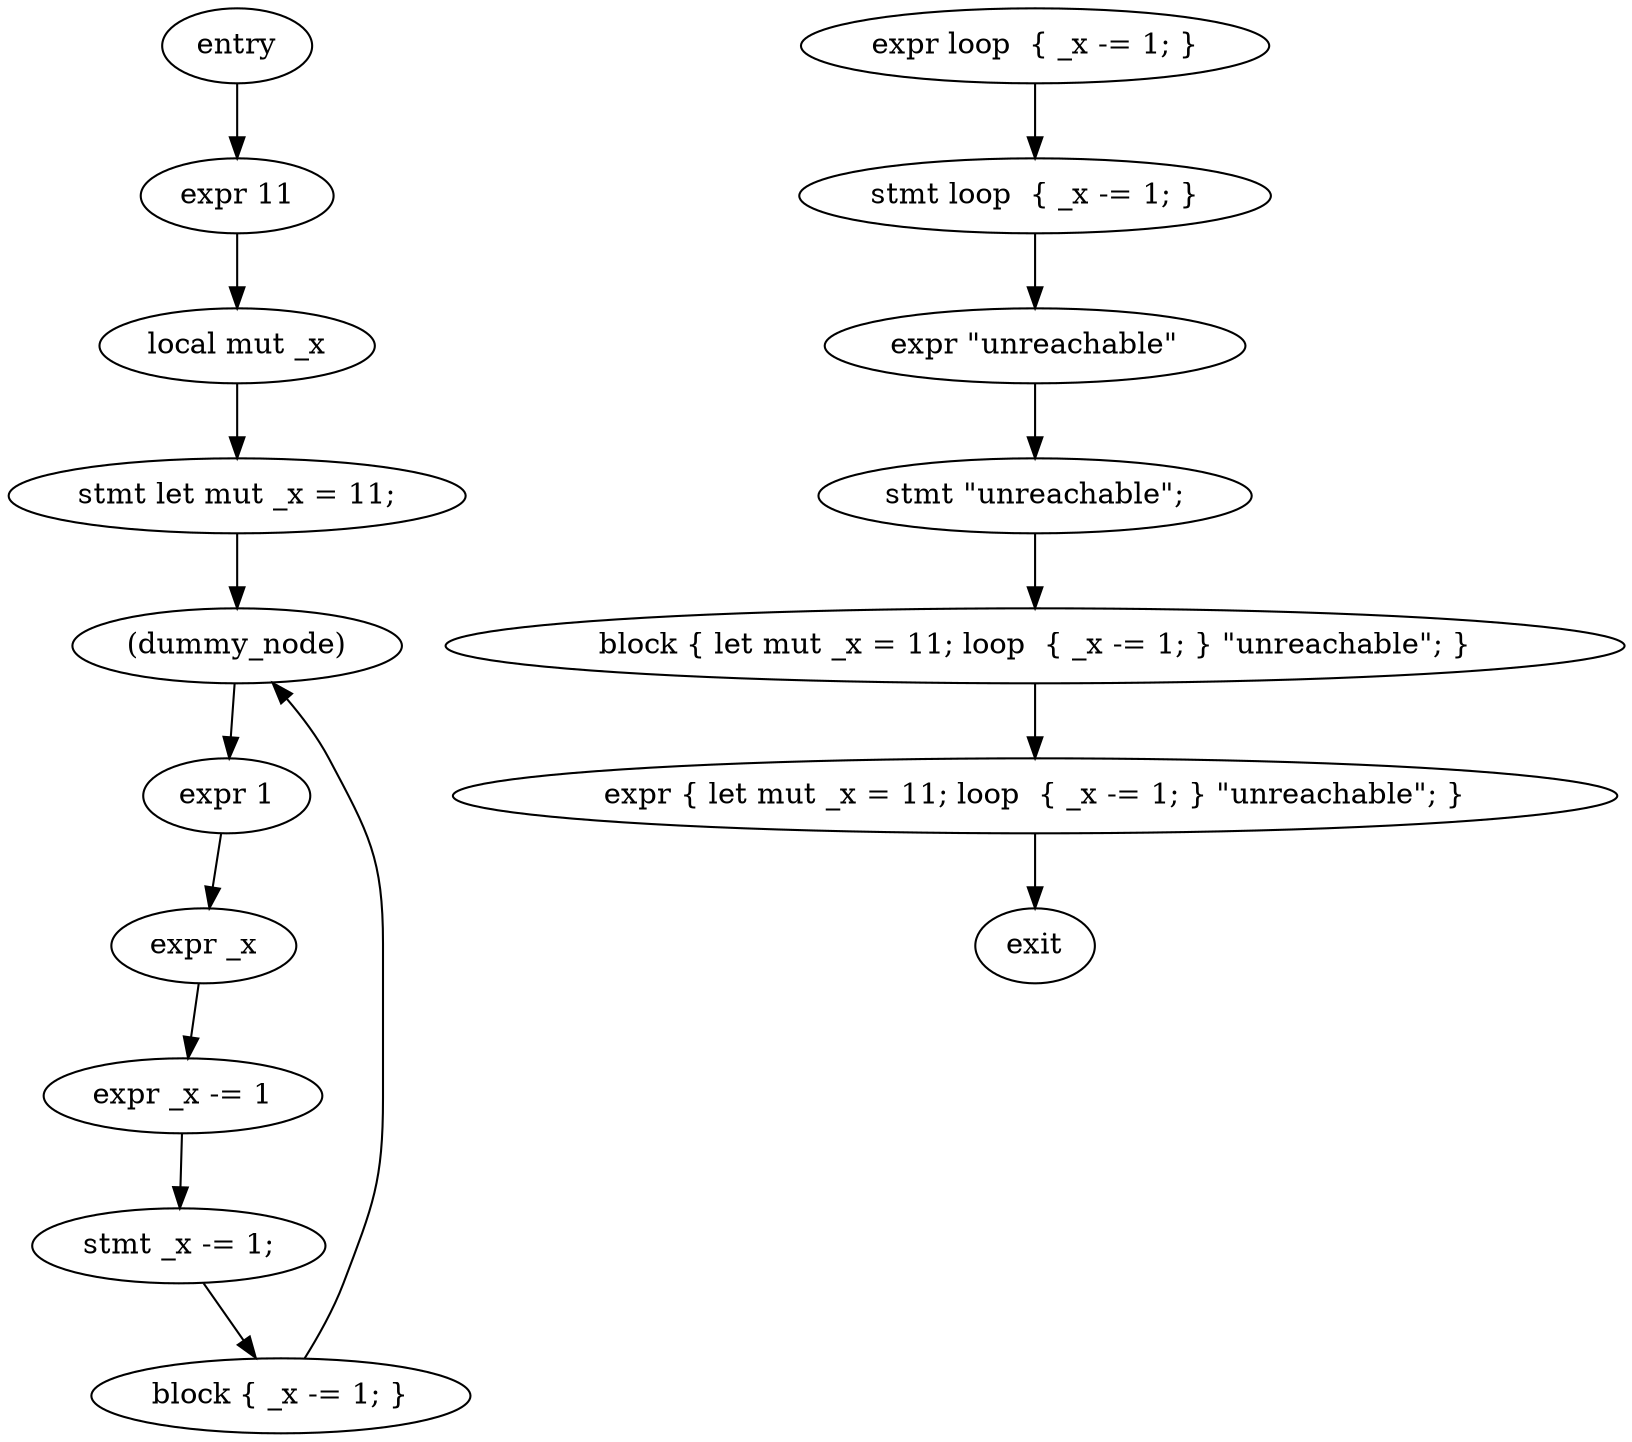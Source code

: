 digraph block {
    N0[label="entry"];
    N1[label="exit"];
    N2[label="expr 11"];
    N3[label="local mut _x"];
    N4[label="stmt let mut _x = 11;"];
    N5[label="(dummy_node)"];
    N6[label="expr loop  { _x -= 1; }"];
    N7[label="expr 1"];
    N8[label="expr _x"];
    N9[label="expr _x -= 1"];
    N10[label="stmt _x -= 1;"];
    N11[label="block { _x -= 1; }"];
    N12[label="stmt loop  { _x -= 1; }"];
    N13[label="expr \"unreachable\""];
    N14[label="stmt \"unreachable\";"];
    N15[label="block { let mut _x = 11; loop  { _x -= 1; } \"unreachable\"; }"];
    N16[label="expr { let mut _x = 11; loop  { _x -= 1; } \"unreachable\"; }"];
    N0 -> N2;
    N2 -> N3;
    N3 -> N4;
    N4 -> N5;
    N5 -> N7;
    N7 -> N8;
    N8 -> N9;
    N9 -> N10;
    N10 -> N11;
    N11 -> N5;
    N6 -> N12;
    N12 -> N13;
    N13 -> N14;
    N14 -> N15;
    N15 -> N16;
    N16 -> N1;
}
